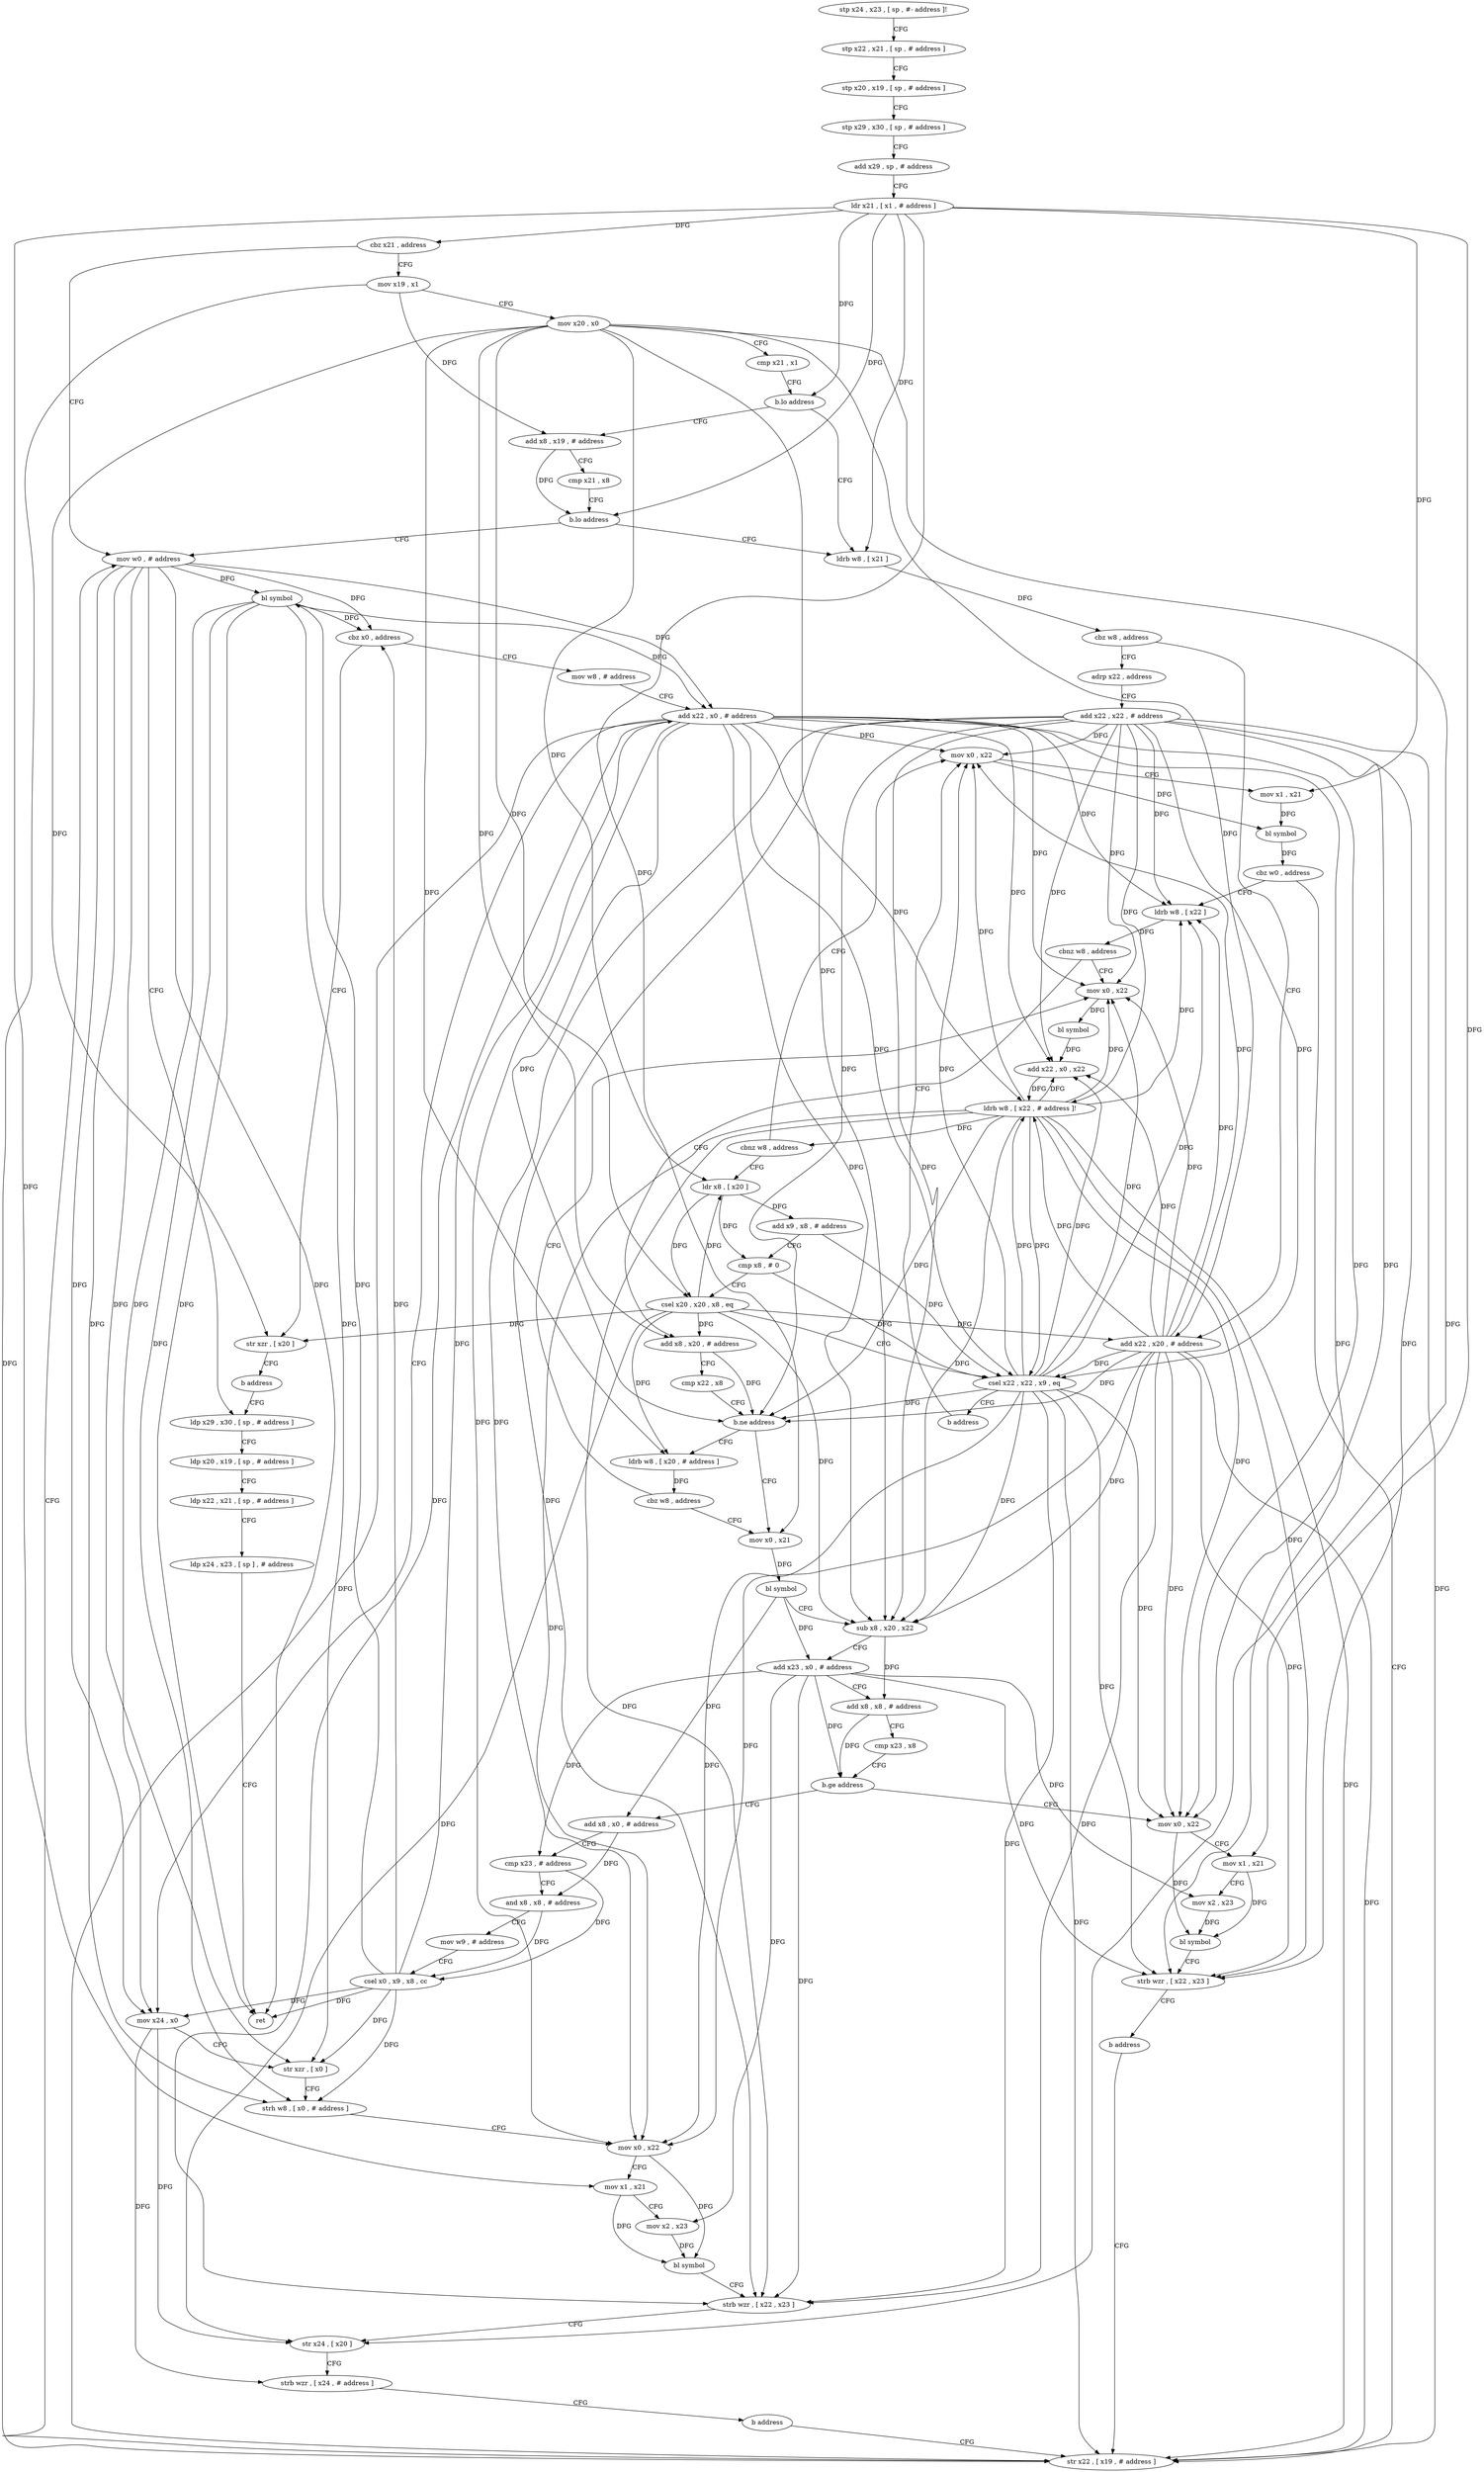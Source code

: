 digraph "func" {
"4281276" [label = "stp x24 , x23 , [ sp , #- address ]!" ]
"4281280" [label = "stp x22 , x21 , [ sp , # address ]" ]
"4281284" [label = "stp x20 , x19 , [ sp , # address ]" ]
"4281288" [label = "stp x29 , x30 , [ sp , # address ]" ]
"4281292" [label = "add x29 , sp , # address" ]
"4281296" [label = "ldr x21 , [ x1 , # address ]" ]
"4281300" [label = "cbz x21 , address" ]
"4281444" [label = "mov w0 , # address" ]
"4281304" [label = "mov x19 , x1" ]
"4281448" [label = "ldp x29 , x30 , [ sp , # address ]" ]
"4281308" [label = "mov x20 , x0" ]
"4281312" [label = "cmp x21 , x1" ]
"4281316" [label = "b.lo address" ]
"4281332" [label = "ldrb w8 , [ x21 ]" ]
"4281320" [label = "add x8 , x19 , # address" ]
"4281336" [label = "cbz w8 , address" ]
"4281432" [label = "adrp x22 , address" ]
"4281340" [label = "add x22 , x20 , # address" ]
"4281324" [label = "cmp x21 , x8" ]
"4281328" [label = "b.lo address" ]
"4281436" [label = "add x22 , x22 , # address" ]
"4281440" [label = "str x22 , [ x19 , # address ]" ]
"4281344" [label = "mov x0 , x22" ]
"4281360" [label = "ldrb w8 , [ x22 ]" ]
"4281364" [label = "cbnz w8 , address" ]
"4281388" [label = "mov x0 , x22" ]
"4281368" [label = "add x8 , x20 , # address" ]
"4281392" [label = "bl symbol" ]
"4281396" [label = "add x22 , x0 , x22" ]
"4281400" [label = "ldrb w8 , [ x22 , # address ]!" ]
"4281404" [label = "cbnz w8 , address" ]
"4281408" [label = "ldr x8 , [ x20 ]" ]
"4281372" [label = "cmp x22 , x8" ]
"4281376" [label = "b.ne address" ]
"4281468" [label = "mov x0 , x21" ]
"4281380" [label = "ldrb w8 , [ x20 , # address ]" ]
"4281348" [label = "mov x1 , x21" ]
"4281352" [label = "bl symbol" ]
"4281356" [label = "cbz w0 , address" ]
"4281412" [label = "add x9 , x8 , # address" ]
"4281416" [label = "cmp x8 , # 0" ]
"4281420" [label = "csel x20 , x20 , x8 , eq" ]
"4281424" [label = "csel x22 , x22 , x9 , eq" ]
"4281428" [label = "b address" ]
"4281472" [label = "bl symbol" ]
"4281476" [label = "sub x8 , x20 , x22" ]
"4281480" [label = "add x23 , x0 , # address" ]
"4281484" [label = "add x8 , x8 , # address" ]
"4281488" [label = "cmp x23 , x8" ]
"4281492" [label = "b.ge address" ]
"4281520" [label = "add x8 , x0 , # address" ]
"4281496" [label = "mov x0 , x22" ]
"4281384" [label = "cbz w8 , address" ]
"4281524" [label = "cmp x23 , # address" ]
"4281528" [label = "and x8 , x8 , # address" ]
"4281532" [label = "mov w9 , # address" ]
"4281536" [label = "csel x0 , x9 , x8 , cc" ]
"4281540" [label = "bl symbol" ]
"4281544" [label = "cbz x0 , address" ]
"4281600" [label = "str xzr , [ x20 ]" ]
"4281548" [label = "mov w8 , # address" ]
"4281500" [label = "mov x1 , x21" ]
"4281504" [label = "mov x2 , x23" ]
"4281508" [label = "bl symbol" ]
"4281512" [label = "strb wzr , [ x22 , x23 ]" ]
"4281516" [label = "b address" ]
"4281604" [label = "b address" ]
"4281552" [label = "add x22 , x0 , # address" ]
"4281556" [label = "mov x24 , x0" ]
"4281560" [label = "str xzr , [ x0 ]" ]
"4281564" [label = "strh w8 , [ x0 , # address ]" ]
"4281568" [label = "mov x0 , x22" ]
"4281572" [label = "mov x1 , x21" ]
"4281576" [label = "mov x2 , x23" ]
"4281580" [label = "bl symbol" ]
"4281584" [label = "strb wzr , [ x22 , x23 ]" ]
"4281588" [label = "str x24 , [ x20 ]" ]
"4281592" [label = "strb wzr , [ x24 , # address ]" ]
"4281596" [label = "b address" ]
"4281452" [label = "ldp x20 , x19 , [ sp , # address ]" ]
"4281456" [label = "ldp x22 , x21 , [ sp , # address ]" ]
"4281460" [label = "ldp x24 , x23 , [ sp ] , # address" ]
"4281464" [label = "ret" ]
"4281276" -> "4281280" [ label = "CFG" ]
"4281280" -> "4281284" [ label = "CFG" ]
"4281284" -> "4281288" [ label = "CFG" ]
"4281288" -> "4281292" [ label = "CFG" ]
"4281292" -> "4281296" [ label = "CFG" ]
"4281296" -> "4281300" [ label = "DFG" ]
"4281296" -> "4281316" [ label = "DFG" ]
"4281296" -> "4281332" [ label = "DFG" ]
"4281296" -> "4281328" [ label = "DFG" ]
"4281296" -> "4281348" [ label = "DFG" ]
"4281296" -> "4281468" [ label = "DFG" ]
"4281296" -> "4281500" [ label = "DFG" ]
"4281296" -> "4281572" [ label = "DFG" ]
"4281300" -> "4281444" [ label = "CFG" ]
"4281300" -> "4281304" [ label = "CFG" ]
"4281444" -> "4281448" [ label = "CFG" ]
"4281444" -> "4281464" [ label = "DFG" ]
"4281444" -> "4281540" [ label = "DFG" ]
"4281444" -> "4281544" [ label = "DFG" ]
"4281444" -> "4281552" [ label = "DFG" ]
"4281444" -> "4281556" [ label = "DFG" ]
"4281444" -> "4281560" [ label = "DFG" ]
"4281444" -> "4281564" [ label = "DFG" ]
"4281304" -> "4281308" [ label = "CFG" ]
"4281304" -> "4281320" [ label = "DFG" ]
"4281304" -> "4281440" [ label = "DFG" ]
"4281448" -> "4281452" [ label = "CFG" ]
"4281308" -> "4281312" [ label = "CFG" ]
"4281308" -> "4281340" [ label = "DFG" ]
"4281308" -> "4281368" [ label = "DFG" ]
"4281308" -> "4281408" [ label = "DFG" ]
"4281308" -> "4281476" [ label = "DFG" ]
"4281308" -> "4281380" [ label = "DFG" ]
"4281308" -> "4281420" [ label = "DFG" ]
"4281308" -> "4281600" [ label = "DFG" ]
"4281308" -> "4281588" [ label = "DFG" ]
"4281312" -> "4281316" [ label = "CFG" ]
"4281316" -> "4281332" [ label = "CFG" ]
"4281316" -> "4281320" [ label = "CFG" ]
"4281332" -> "4281336" [ label = "DFG" ]
"4281320" -> "4281324" [ label = "CFG" ]
"4281320" -> "4281328" [ label = "DFG" ]
"4281336" -> "4281432" [ label = "CFG" ]
"4281336" -> "4281340" [ label = "CFG" ]
"4281432" -> "4281436" [ label = "CFG" ]
"4281340" -> "4281344" [ label = "DFG" ]
"4281340" -> "4281440" [ label = "DFG" ]
"4281340" -> "4281360" [ label = "DFG" ]
"4281340" -> "4281388" [ label = "DFG" ]
"4281340" -> "4281396" [ label = "DFG" ]
"4281340" -> "4281400" [ label = "DFG" ]
"4281340" -> "4281376" [ label = "DFG" ]
"4281340" -> "4281476" [ label = "DFG" ]
"4281340" -> "4281496" [ label = "DFG" ]
"4281340" -> "4281512" [ label = "DFG" ]
"4281340" -> "4281424" [ label = "DFG" ]
"4281340" -> "4281568" [ label = "DFG" ]
"4281340" -> "4281584" [ label = "DFG" ]
"4281324" -> "4281328" [ label = "CFG" ]
"4281328" -> "4281444" [ label = "CFG" ]
"4281328" -> "4281332" [ label = "CFG" ]
"4281436" -> "4281440" [ label = "DFG" ]
"4281436" -> "4281344" [ label = "DFG" ]
"4281436" -> "4281360" [ label = "DFG" ]
"4281436" -> "4281388" [ label = "DFG" ]
"4281436" -> "4281396" [ label = "DFG" ]
"4281436" -> "4281400" [ label = "DFG" ]
"4281436" -> "4281376" [ label = "DFG" ]
"4281436" -> "4281476" [ label = "DFG" ]
"4281436" -> "4281496" [ label = "DFG" ]
"4281436" -> "4281512" [ label = "DFG" ]
"4281436" -> "4281424" [ label = "DFG" ]
"4281436" -> "4281568" [ label = "DFG" ]
"4281436" -> "4281584" [ label = "DFG" ]
"4281440" -> "4281444" [ label = "CFG" ]
"4281344" -> "4281348" [ label = "CFG" ]
"4281344" -> "4281352" [ label = "DFG" ]
"4281360" -> "4281364" [ label = "DFG" ]
"4281364" -> "4281388" [ label = "CFG" ]
"4281364" -> "4281368" [ label = "CFG" ]
"4281388" -> "4281392" [ label = "DFG" ]
"4281368" -> "4281372" [ label = "CFG" ]
"4281368" -> "4281376" [ label = "DFG" ]
"4281392" -> "4281396" [ label = "DFG" ]
"4281396" -> "4281400" [ label = "DFG" ]
"4281400" -> "4281404" [ label = "DFG" ]
"4281400" -> "4281440" [ label = "DFG" ]
"4281400" -> "4281344" [ label = "DFG" ]
"4281400" -> "4281360" [ label = "DFG" ]
"4281400" -> "4281388" [ label = "DFG" ]
"4281400" -> "4281396" [ label = "DFG" ]
"4281400" -> "4281376" [ label = "DFG" ]
"4281400" -> "4281476" [ label = "DFG" ]
"4281400" -> "4281496" [ label = "DFG" ]
"4281400" -> "4281512" [ label = "DFG" ]
"4281400" -> "4281424" [ label = "DFG" ]
"4281400" -> "4281568" [ label = "DFG" ]
"4281400" -> "4281584" [ label = "DFG" ]
"4281404" -> "4281344" [ label = "CFG" ]
"4281404" -> "4281408" [ label = "CFG" ]
"4281408" -> "4281412" [ label = "DFG" ]
"4281408" -> "4281416" [ label = "DFG" ]
"4281408" -> "4281420" [ label = "DFG" ]
"4281372" -> "4281376" [ label = "CFG" ]
"4281376" -> "4281468" [ label = "CFG" ]
"4281376" -> "4281380" [ label = "CFG" ]
"4281468" -> "4281472" [ label = "DFG" ]
"4281380" -> "4281384" [ label = "DFG" ]
"4281348" -> "4281352" [ label = "DFG" ]
"4281352" -> "4281356" [ label = "DFG" ]
"4281356" -> "4281440" [ label = "CFG" ]
"4281356" -> "4281360" [ label = "CFG" ]
"4281412" -> "4281416" [ label = "CFG" ]
"4281412" -> "4281424" [ label = "DFG" ]
"4281416" -> "4281420" [ label = "CFG" ]
"4281416" -> "4281424" [ label = "DFG" ]
"4281420" -> "4281424" [ label = "CFG" ]
"4281420" -> "4281340" [ label = "DFG" ]
"4281420" -> "4281368" [ label = "DFG" ]
"4281420" -> "4281408" [ label = "DFG" ]
"4281420" -> "4281380" [ label = "DFG" ]
"4281420" -> "4281476" [ label = "DFG" ]
"4281420" -> "4281600" [ label = "DFG" ]
"4281420" -> "4281588" [ label = "DFG" ]
"4281424" -> "4281428" [ label = "CFG" ]
"4281424" -> "4281440" [ label = "DFG" ]
"4281424" -> "4281344" [ label = "DFG" ]
"4281424" -> "4281360" [ label = "DFG" ]
"4281424" -> "4281388" [ label = "DFG" ]
"4281424" -> "4281396" [ label = "DFG" ]
"4281424" -> "4281400" [ label = "DFG" ]
"4281424" -> "4281476" [ label = "DFG" ]
"4281424" -> "4281496" [ label = "DFG" ]
"4281424" -> "4281376" [ label = "DFG" ]
"4281424" -> "4281512" [ label = "DFG" ]
"4281424" -> "4281568" [ label = "DFG" ]
"4281424" -> "4281584" [ label = "DFG" ]
"4281428" -> "4281344" [ label = "CFG" ]
"4281472" -> "4281476" [ label = "CFG" ]
"4281472" -> "4281480" [ label = "DFG" ]
"4281472" -> "4281520" [ label = "DFG" ]
"4281476" -> "4281480" [ label = "CFG" ]
"4281476" -> "4281484" [ label = "DFG" ]
"4281480" -> "4281484" [ label = "CFG" ]
"4281480" -> "4281492" [ label = "DFG" ]
"4281480" -> "4281524" [ label = "DFG" ]
"4281480" -> "4281504" [ label = "DFG" ]
"4281480" -> "4281512" [ label = "DFG" ]
"4281480" -> "4281576" [ label = "DFG" ]
"4281480" -> "4281584" [ label = "DFG" ]
"4281484" -> "4281488" [ label = "CFG" ]
"4281484" -> "4281492" [ label = "DFG" ]
"4281488" -> "4281492" [ label = "CFG" ]
"4281492" -> "4281520" [ label = "CFG" ]
"4281492" -> "4281496" [ label = "CFG" ]
"4281520" -> "4281524" [ label = "CFG" ]
"4281520" -> "4281528" [ label = "DFG" ]
"4281496" -> "4281500" [ label = "CFG" ]
"4281496" -> "4281508" [ label = "DFG" ]
"4281384" -> "4281468" [ label = "CFG" ]
"4281384" -> "4281388" [ label = "CFG" ]
"4281524" -> "4281528" [ label = "CFG" ]
"4281524" -> "4281536" [ label = "DFG" ]
"4281528" -> "4281532" [ label = "CFG" ]
"4281528" -> "4281536" [ label = "DFG" ]
"4281532" -> "4281536" [ label = "CFG" ]
"4281536" -> "4281540" [ label = "DFG" ]
"4281536" -> "4281464" [ label = "DFG" ]
"4281536" -> "4281544" [ label = "DFG" ]
"4281536" -> "4281552" [ label = "DFG" ]
"4281536" -> "4281556" [ label = "DFG" ]
"4281536" -> "4281560" [ label = "DFG" ]
"4281536" -> "4281564" [ label = "DFG" ]
"4281540" -> "4281544" [ label = "DFG" ]
"4281540" -> "4281464" [ label = "DFG" ]
"4281540" -> "4281552" [ label = "DFG" ]
"4281540" -> "4281556" [ label = "DFG" ]
"4281540" -> "4281560" [ label = "DFG" ]
"4281540" -> "4281564" [ label = "DFG" ]
"4281544" -> "4281600" [ label = "CFG" ]
"4281544" -> "4281548" [ label = "CFG" ]
"4281600" -> "4281604" [ label = "CFG" ]
"4281548" -> "4281552" [ label = "CFG" ]
"4281500" -> "4281504" [ label = "CFG" ]
"4281500" -> "4281508" [ label = "DFG" ]
"4281504" -> "4281508" [ label = "DFG" ]
"4281508" -> "4281512" [ label = "CFG" ]
"4281512" -> "4281516" [ label = "CFG" ]
"4281516" -> "4281440" [ label = "CFG" ]
"4281604" -> "4281448" [ label = "CFG" ]
"4281552" -> "4281556" [ label = "CFG" ]
"4281552" -> "4281440" [ label = "DFG" ]
"4281552" -> "4281344" [ label = "DFG" ]
"4281552" -> "4281360" [ label = "DFG" ]
"4281552" -> "4281388" [ label = "DFG" ]
"4281552" -> "4281396" [ label = "DFG" ]
"4281552" -> "4281400" [ label = "DFG" ]
"4281552" -> "4281476" [ label = "DFG" ]
"4281552" -> "4281496" [ label = "DFG" ]
"4281552" -> "4281424" [ label = "DFG" ]
"4281552" -> "4281376" [ label = "DFG" ]
"4281552" -> "4281512" [ label = "DFG" ]
"4281552" -> "4281568" [ label = "DFG" ]
"4281552" -> "4281584" [ label = "DFG" ]
"4281556" -> "4281560" [ label = "CFG" ]
"4281556" -> "4281588" [ label = "DFG" ]
"4281556" -> "4281592" [ label = "DFG" ]
"4281560" -> "4281564" [ label = "CFG" ]
"4281564" -> "4281568" [ label = "CFG" ]
"4281568" -> "4281572" [ label = "CFG" ]
"4281568" -> "4281580" [ label = "DFG" ]
"4281572" -> "4281576" [ label = "CFG" ]
"4281572" -> "4281580" [ label = "DFG" ]
"4281576" -> "4281580" [ label = "DFG" ]
"4281580" -> "4281584" [ label = "CFG" ]
"4281584" -> "4281588" [ label = "CFG" ]
"4281588" -> "4281592" [ label = "CFG" ]
"4281592" -> "4281596" [ label = "CFG" ]
"4281596" -> "4281440" [ label = "CFG" ]
"4281452" -> "4281456" [ label = "CFG" ]
"4281456" -> "4281460" [ label = "CFG" ]
"4281460" -> "4281464" [ label = "CFG" ]
}
